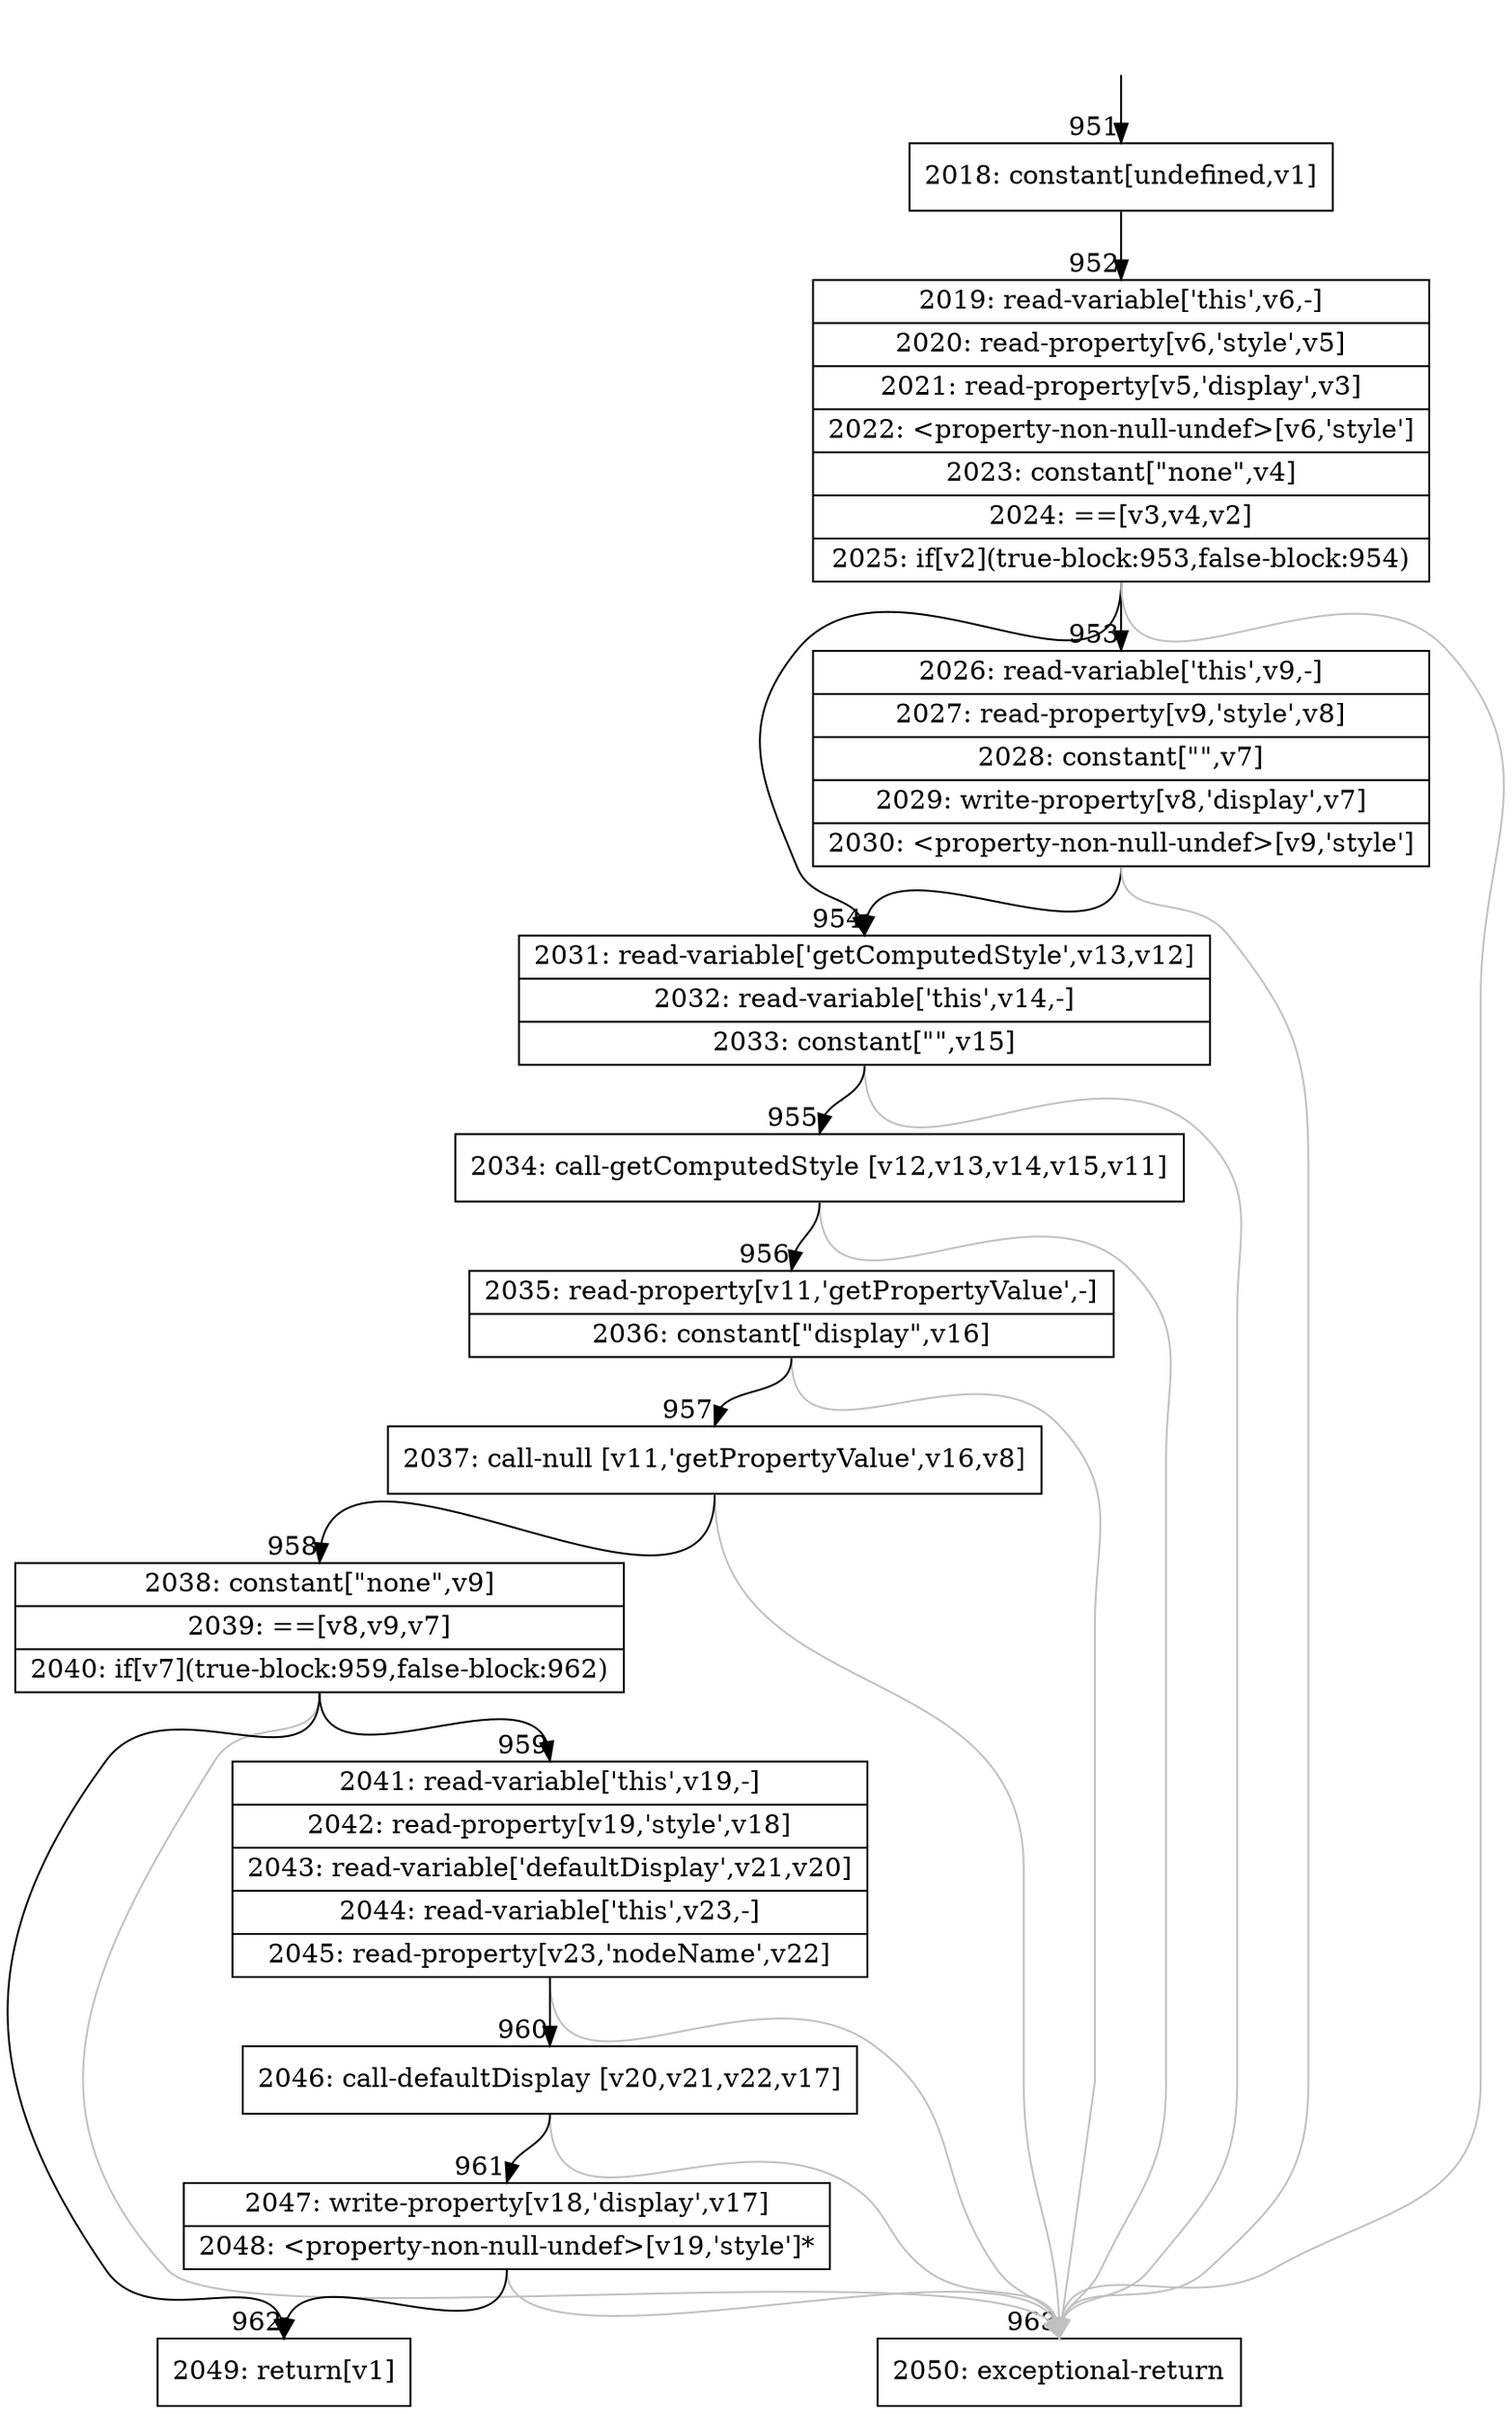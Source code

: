 digraph {
rankdir="TD"
BB_entry93[shape=none,label=""];
BB_entry93 -> BB951 [tailport=s, headport=n, headlabel="    951"]
BB951 [shape=record label="{2018: constant[undefined,v1]}" ] 
BB951 -> BB952 [tailport=s, headport=n, headlabel="      952"]
BB952 [shape=record label="{2019: read-variable['this',v6,-]|2020: read-property[v6,'style',v5]|2021: read-property[v5,'display',v3]|2022: \<property-non-null-undef\>[v6,'style']|2023: constant[\"none\",v4]|2024: ==[v3,v4,v2]|2025: if[v2](true-block:953,false-block:954)}" ] 
BB952 -> BB954 [tailport=s, headport=n, headlabel="      954"]
BB952 -> BB953 [tailport=s, headport=n, headlabel="      953"]
BB952 -> BB963 [tailport=s, headport=n, color=gray, headlabel="      963"]
BB953 [shape=record label="{2026: read-variable['this',v9,-]|2027: read-property[v9,'style',v8]|2028: constant[\"\",v7]|2029: write-property[v8,'display',v7]|2030: \<property-non-null-undef\>[v9,'style']}" ] 
BB953 -> BB954 [tailport=s, headport=n]
BB953 -> BB963 [tailport=s, headport=n, color=gray]
BB954 [shape=record label="{2031: read-variable['getComputedStyle',v13,v12]|2032: read-variable['this',v14,-]|2033: constant[\"\",v15]}" ] 
BB954 -> BB955 [tailport=s, headport=n, headlabel="      955"]
BB954 -> BB963 [tailport=s, headport=n, color=gray]
BB955 [shape=record label="{2034: call-getComputedStyle [v12,v13,v14,v15,v11]}" ] 
BB955 -> BB956 [tailport=s, headport=n, headlabel="      956"]
BB955 -> BB963 [tailport=s, headport=n, color=gray]
BB956 [shape=record label="{2035: read-property[v11,'getPropertyValue',-]|2036: constant[\"display\",v16]}" ] 
BB956 -> BB957 [tailport=s, headport=n, headlabel="      957"]
BB956 -> BB963 [tailport=s, headport=n, color=gray]
BB957 [shape=record label="{2037: call-null [v11,'getPropertyValue',v16,v8]}" ] 
BB957 -> BB958 [tailport=s, headport=n, headlabel="      958"]
BB957 -> BB963 [tailport=s, headport=n, color=gray]
BB958 [shape=record label="{2038: constant[\"none\",v9]|2039: ==[v8,v9,v7]|2040: if[v7](true-block:959,false-block:962)}" ] 
BB958 -> BB959 [tailport=s, headport=n, headlabel="      959"]
BB958 -> BB962 [tailport=s, headport=n, headlabel="      962"]
BB958 -> BB963 [tailport=s, headport=n, color=gray]
BB959 [shape=record label="{2041: read-variable['this',v19,-]|2042: read-property[v19,'style',v18]|2043: read-variable['defaultDisplay',v21,v20]|2044: read-variable['this',v23,-]|2045: read-property[v23,'nodeName',v22]}" ] 
BB959 -> BB960 [tailport=s, headport=n, headlabel="      960"]
BB959 -> BB963 [tailport=s, headport=n, color=gray]
BB960 [shape=record label="{2046: call-defaultDisplay [v20,v21,v22,v17]}" ] 
BB960 -> BB961 [tailport=s, headport=n, headlabel="      961"]
BB960 -> BB963 [tailport=s, headport=n, color=gray]
BB961 [shape=record label="{2047: write-property[v18,'display',v17]|2048: \<property-non-null-undef\>[v19,'style']*}" ] 
BB961 -> BB962 [tailport=s, headport=n]
BB961 -> BB963 [tailport=s, headport=n, color=gray]
BB962 [shape=record label="{2049: return[v1]}" ] 
BB963 [shape=record label="{2050: exceptional-return}" ] 
//#$~ 533
}
